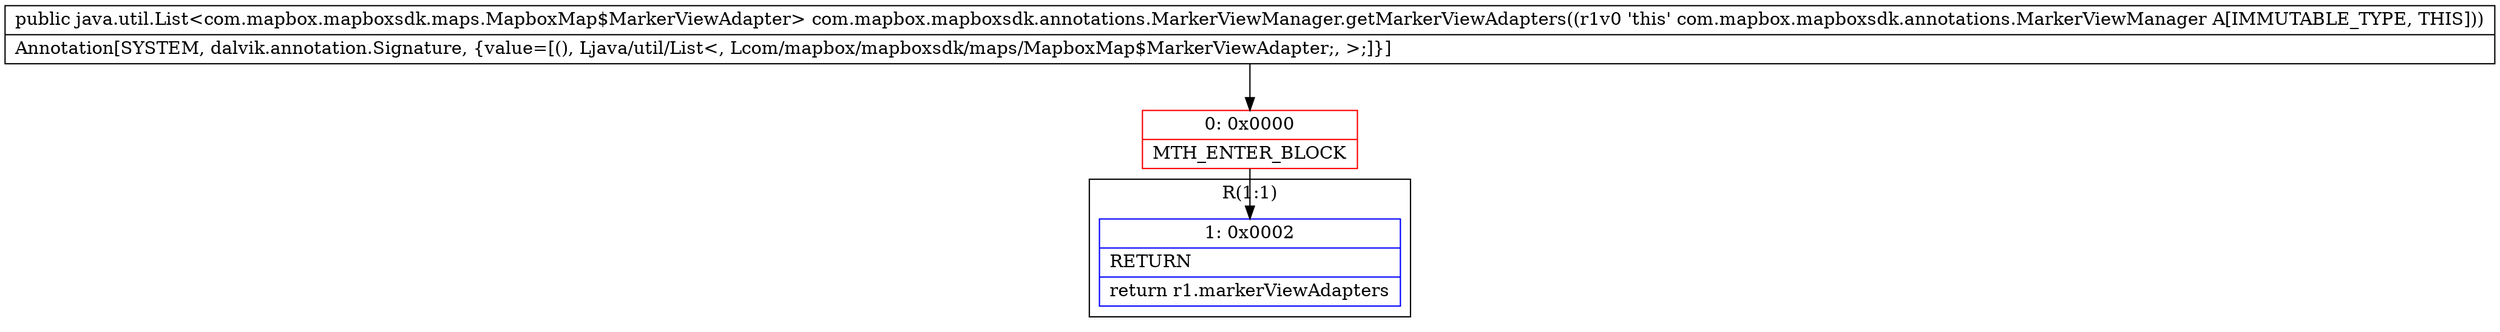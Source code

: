 digraph "CFG forcom.mapbox.mapboxsdk.annotations.MarkerViewManager.getMarkerViewAdapters()Ljava\/util\/List;" {
subgraph cluster_Region_771704432 {
label = "R(1:1)";
node [shape=record,color=blue];
Node_1 [shape=record,label="{1\:\ 0x0002|RETURN\l|return r1.markerViewAdapters\l}"];
}
Node_0 [shape=record,color=red,label="{0\:\ 0x0000|MTH_ENTER_BLOCK\l}"];
MethodNode[shape=record,label="{public java.util.List\<com.mapbox.mapboxsdk.maps.MapboxMap$MarkerViewAdapter\> com.mapbox.mapboxsdk.annotations.MarkerViewManager.getMarkerViewAdapters((r1v0 'this' com.mapbox.mapboxsdk.annotations.MarkerViewManager A[IMMUTABLE_TYPE, THIS]))  | Annotation[SYSTEM, dalvik.annotation.Signature, \{value=[(), Ljava\/util\/List\<, Lcom\/mapbox\/mapboxsdk\/maps\/MapboxMap$MarkerViewAdapter;, \>;]\}]\l}"];
MethodNode -> Node_0;
Node_0 -> Node_1;
}

